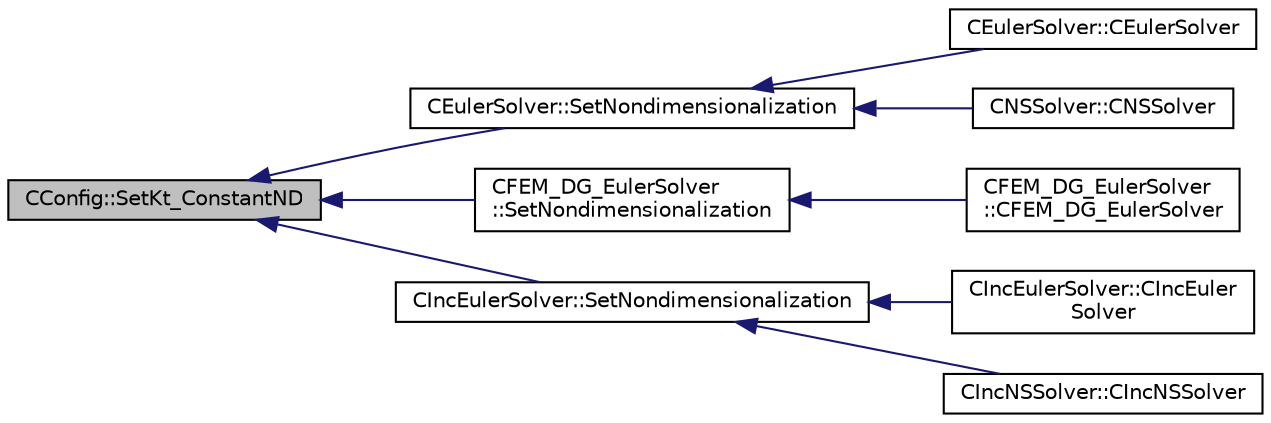 digraph "CConfig::SetKt_ConstantND"
{
  edge [fontname="Helvetica",fontsize="10",labelfontname="Helvetica",labelfontsize="10"];
  node [fontname="Helvetica",fontsize="10",shape=record];
  rankdir="LR";
  Node14790 [label="CConfig::SetKt_ConstantND",height=0.2,width=0.4,color="black", fillcolor="grey75", style="filled", fontcolor="black"];
  Node14790 -> Node14791 [dir="back",color="midnightblue",fontsize="10",style="solid",fontname="Helvetica"];
  Node14791 [label="CEulerSolver::SetNondimensionalization",height=0.2,width=0.4,color="black", fillcolor="white", style="filled",URL="$class_c_euler_solver.html#a1c633d6e77fefb2e76308e2ba0af0c2c",tooltip="Set the solver nondimensionalization. "];
  Node14791 -> Node14792 [dir="back",color="midnightblue",fontsize="10",style="solid",fontname="Helvetica"];
  Node14792 [label="CEulerSolver::CEulerSolver",height=0.2,width=0.4,color="black", fillcolor="white", style="filled",URL="$class_c_euler_solver.html#ae1e74218b4e943111b100d7ddcbd4db9"];
  Node14791 -> Node14793 [dir="back",color="midnightblue",fontsize="10",style="solid",fontname="Helvetica"];
  Node14793 [label="CNSSolver::CNSSolver",height=0.2,width=0.4,color="black", fillcolor="white", style="filled",URL="$class_c_n_s_solver.html#a2a8ad49c42b4546696e631cf44b7788b"];
  Node14790 -> Node14794 [dir="back",color="midnightblue",fontsize="10",style="solid",fontname="Helvetica"];
  Node14794 [label="CFEM_DG_EulerSolver\l::SetNondimensionalization",height=0.2,width=0.4,color="black", fillcolor="white", style="filled",URL="$class_c_f_e_m___d_g___euler_solver.html#a31316dc2fe564329d9bb372961b10a3a",tooltip="Set the fluid solver nondimensionalization. "];
  Node14794 -> Node14795 [dir="back",color="midnightblue",fontsize="10",style="solid",fontname="Helvetica"];
  Node14795 [label="CFEM_DG_EulerSolver\l::CFEM_DG_EulerSolver",height=0.2,width=0.4,color="black", fillcolor="white", style="filled",URL="$class_c_f_e_m___d_g___euler_solver.html#a70d30ef9e7cd7620d54ec73f4b1ed28c"];
  Node14790 -> Node14796 [dir="back",color="midnightblue",fontsize="10",style="solid",fontname="Helvetica"];
  Node14796 [label="CIncEulerSolver::SetNondimensionalization",height=0.2,width=0.4,color="black", fillcolor="white", style="filled",URL="$class_c_inc_euler_solver.html#a2cffaa24417cb3803d36d38b3874d6d0",tooltip="Set the solver nondimensionalization. "];
  Node14796 -> Node14797 [dir="back",color="midnightblue",fontsize="10",style="solid",fontname="Helvetica"];
  Node14797 [label="CIncEulerSolver::CIncEuler\lSolver",height=0.2,width=0.4,color="black", fillcolor="white", style="filled",URL="$class_c_inc_euler_solver.html#a91f644b8f9a00215bac5bcd31dfc06d8"];
  Node14796 -> Node14798 [dir="back",color="midnightblue",fontsize="10",style="solid",fontname="Helvetica"];
  Node14798 [label="CIncNSSolver::CIncNSSolver",height=0.2,width=0.4,color="black", fillcolor="white", style="filled",URL="$class_c_inc_n_s_solver.html#a82152ac7e91fb1c5c073d98a1f08e2aa"];
}
